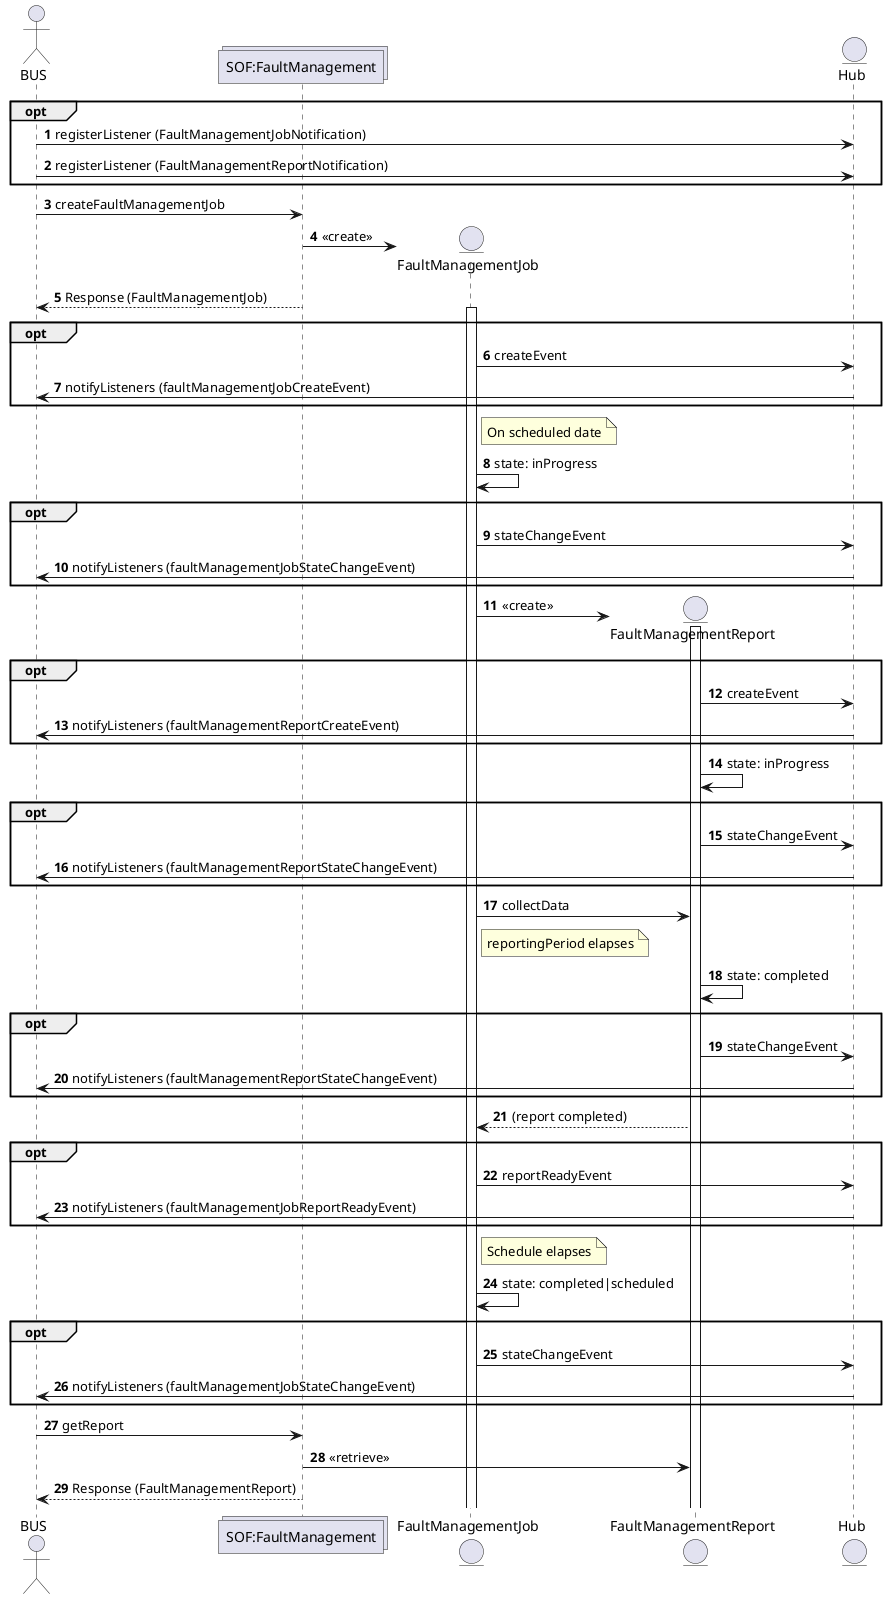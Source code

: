 @startuml fmProvisioning
autonumber

actor BUS as B
collections "SOF:FaultManagement" as SOF

entity Hub 

opt
B -> Hub: registerListener (FaultManagementJobNotification)
B -> Hub: registerListener (FaultManagementReportNotification)
end

B -> SOF: createFaultManagementJob

create entity FaultManagementJob as FMJ
SOF -> FMJ: <<create>>

SOF --> B: Response (FaultManagementJob)

activate FMJ

opt
FMJ -> Hub: createEvent
Hub -> B: notifyListeners (faultManagementJobCreateEvent)
end

note right of FMJ: On scheduled date
FMJ -> FMJ: state: inProgress

opt
FMJ -> Hub: stateChangeEvent
Hub -> B: notifyListeners (faultManagementJobStateChangeEvent)
end

create entity FaultManagementReport as FMR
FMJ -> FMR: <<create>>

activate FMR

opt
FMR -> Hub: createEvent
Hub -> B: notifyListeners (faultManagementReportCreateEvent)
end

FMR -> FMR: state: inProgress

opt
FMR -> Hub: stateChangeEvent
Hub -> B: notifyListeners (faultManagementReportStateChangeEvent)
end

FMJ -> FMR: collectData

note right of FMJ: reportingPeriod elapses


FMR -> FMR: state: completed

opt
FMR -> Hub: stateChangeEvent
Hub -> B: notifyListeners (faultManagementReportStateChangeEvent)
end

FMR --> FMJ: (report completed)

opt
FMJ -> Hub: reportReadyEvent
Hub -> B: notifyListeners (faultManagementJobReportReadyEvent)
end

note right of FMJ: Schedule elapses

FMJ -> FMJ: state: completed|scheduled

opt
FMJ -> Hub: stateChangeEvent
Hub -> B: notifyListeners (faultManagementJobStateChangeEvent)
end

B -> SOF: getReport
SOF -> FMR: <<retrieve>>
SOF --> B: Response (FaultManagementReport)

entity Hub

@enduml